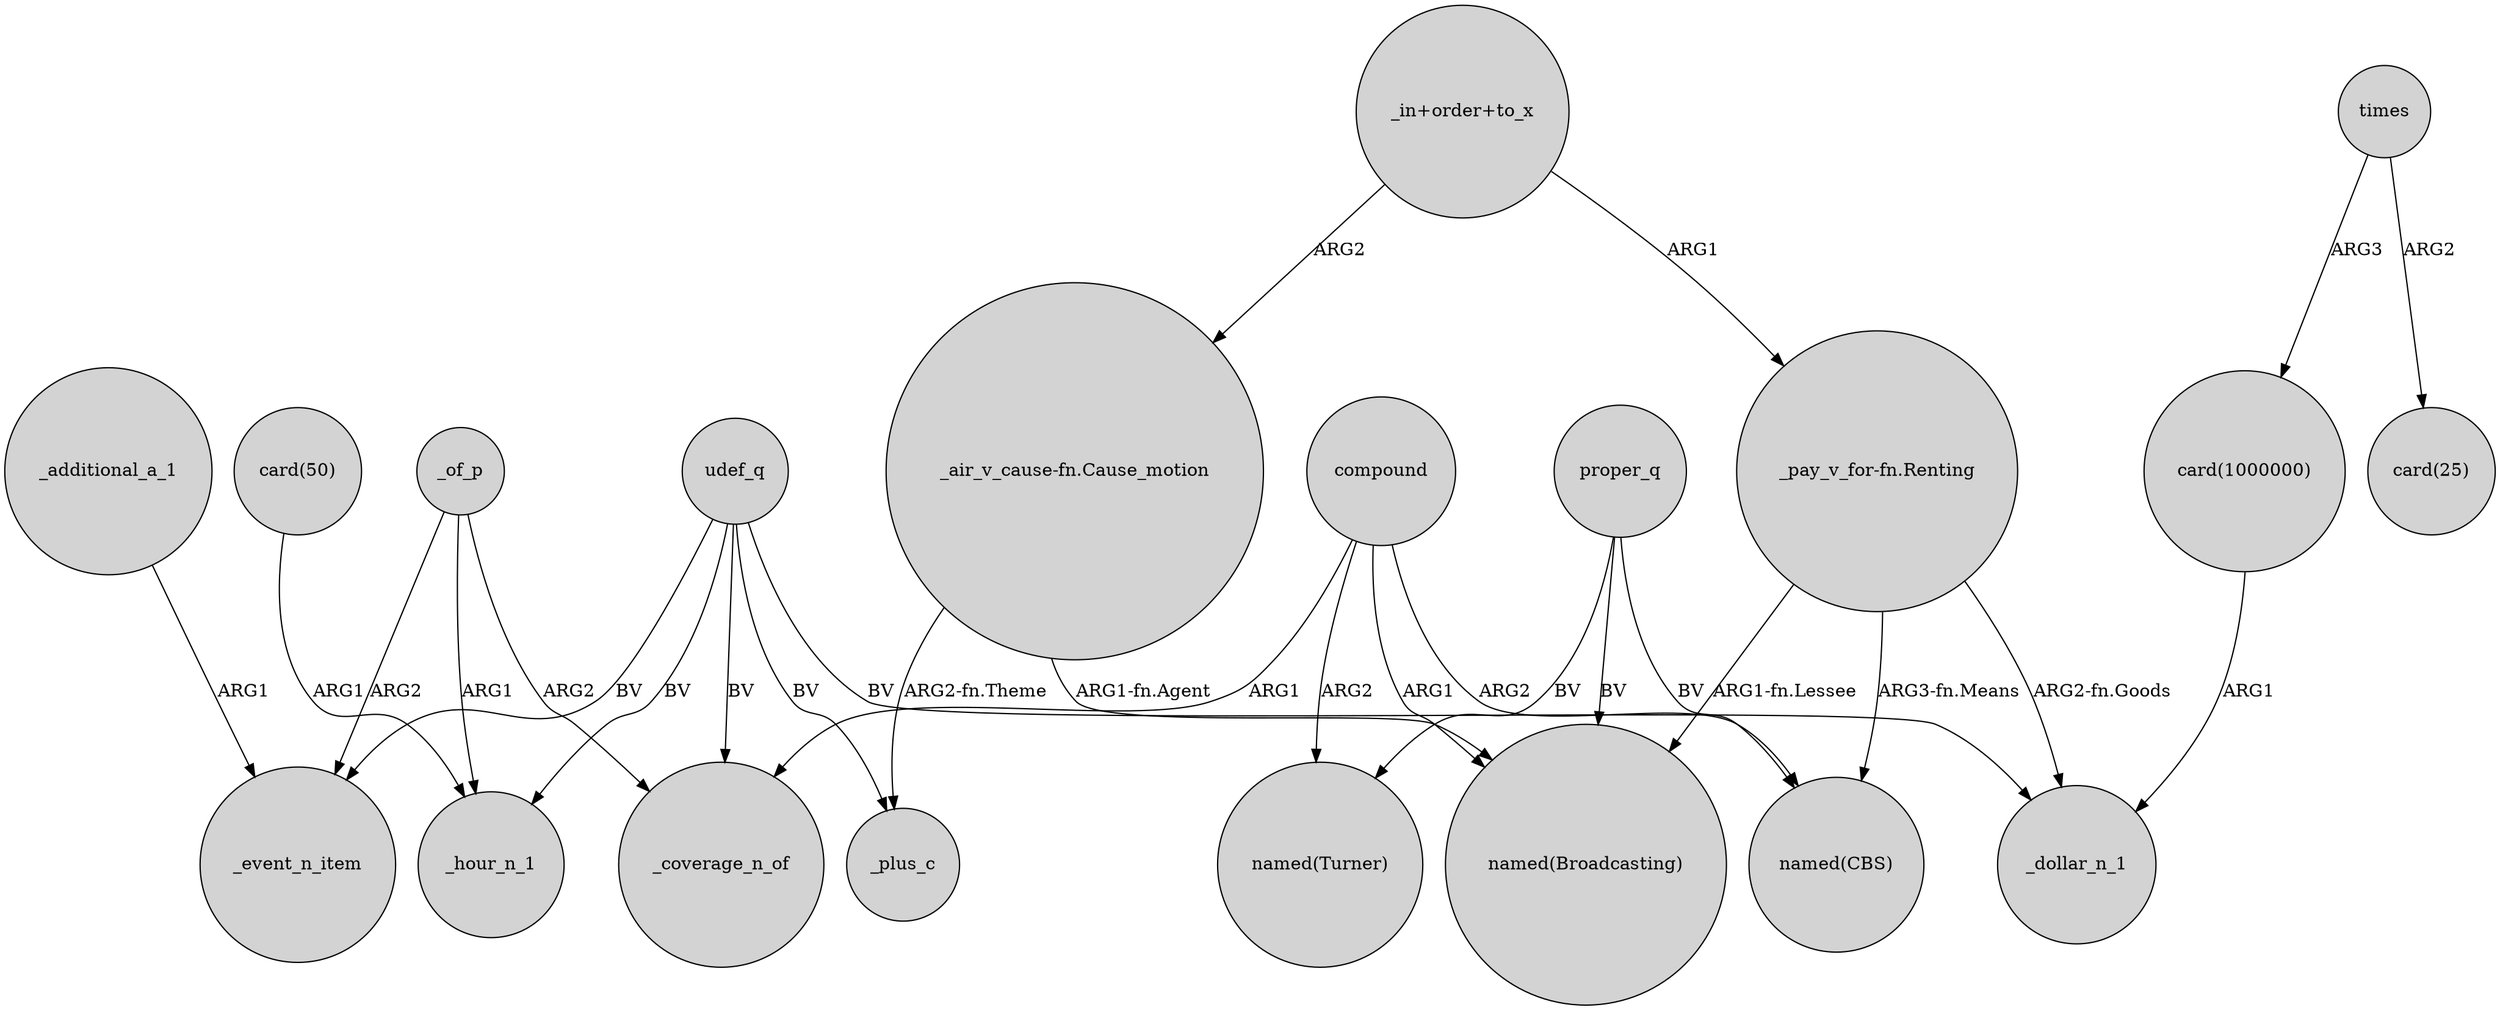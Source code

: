 digraph {
	node [shape=circle style=filled]
	proper_q -> "named(Turner)" [label=BV]
	udef_q -> _coverage_n_of [label=BV]
	udef_q -> _event_n_item [label=BV]
	times -> "card(25)" [label=ARG2]
	_of_p -> _hour_n_1 [label=ARG1]
	times -> "card(1000000)" [label=ARG3]
	_of_p -> _coverage_n_of [label=ARG2]
	"card(50)" -> _hour_n_1 [label=ARG1]
	"_pay_v_for-fn.Renting" -> "named(CBS)" [label="ARG3-fn.Means"]
	"_in+order+to_x" -> "_pay_v_for-fn.Renting" [label=ARG1]
	compound -> "named(Turner)" [label=ARG2]
	"_air_v_cause-fn.Cause_motion" -> _plus_c [label="ARG2-fn.Theme"]
	proper_q -> "named(CBS)" [label=BV]
	udef_q -> _plus_c [label=BV]
	"_in+order+to_x" -> "_air_v_cause-fn.Cause_motion" [label=ARG2]
	udef_q -> _dollar_n_1 [label=BV]
	"card(1000000)" -> _dollar_n_1 [label=ARG1]
	compound -> _coverage_n_of [label=ARG1]
	udef_q -> _hour_n_1 [label=BV]
	"_air_v_cause-fn.Cause_motion" -> "named(Broadcasting)" [label="ARG1-fn.Agent"]
	_of_p -> _event_n_item [label=ARG2]
	compound -> "named(Broadcasting)" [label=ARG1]
	"_pay_v_for-fn.Renting" -> _dollar_n_1 [label="ARG2-fn.Goods"]
	_additional_a_1 -> _event_n_item [label=ARG1]
	"_pay_v_for-fn.Renting" -> "named(Broadcasting)" [label="ARG1-fn.Lessee"]
	proper_q -> "named(Broadcasting)" [label=BV]
	compound -> "named(CBS)" [label=ARG2]
}
